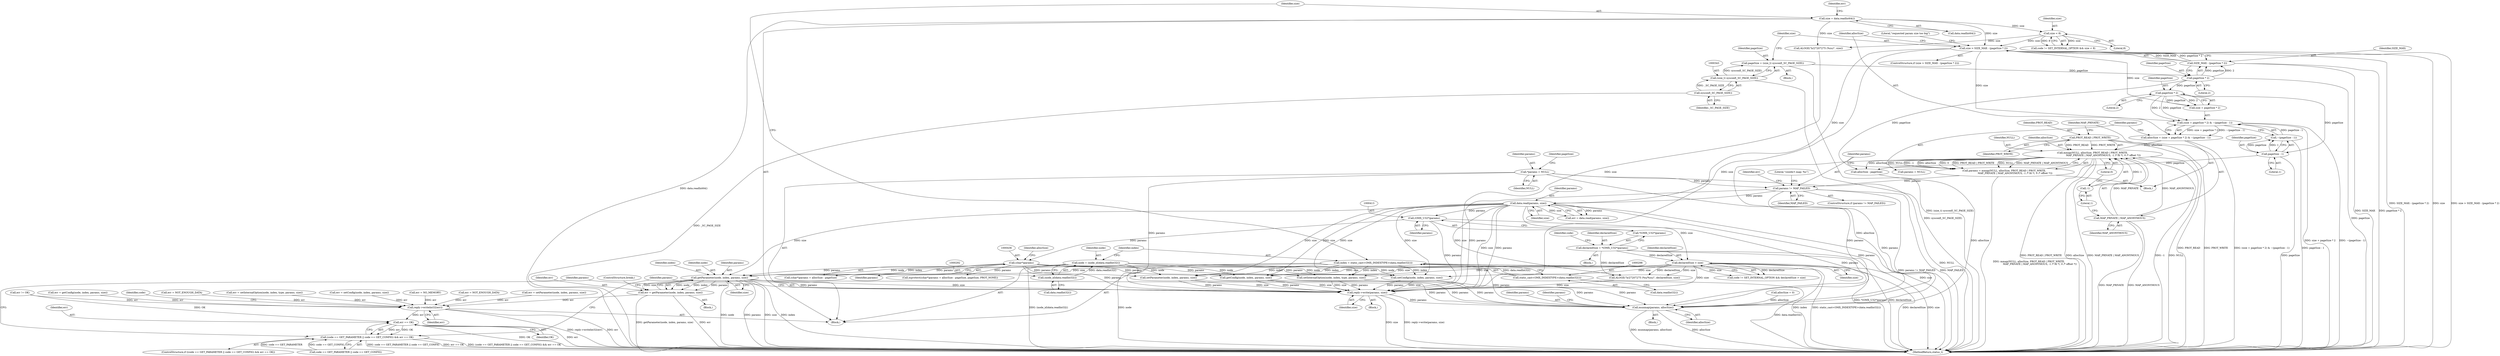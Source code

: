 digraph "0_Android_295c883fe3105b19bcd0f9e07d54c6b589fc5bff@pointer" {
"1000449" [label="(Call,getParameter(node, index, params, size))"];
"1000289" [label="(Call,node = (node_id)data.readInt32())"];
"1000291" [label="(Call,(node_id)data.readInt32())"];
"1000295" [label="(Call,index = static_cast<OMX_INDEXTYPE>(data.readInt32()))"];
"1000297" [label="(Call,static_cast<OMX_INDEXTYPE>(data.readInt32()))"];
"1000435" [label="(Call,(char*)params)"];
"1000412" [label="(Call,(OMX_U32*)params)"];
"1000392" [label="(Call,data.read(params, size))"];
"1000386" [label="(Call,params != MAP_FAILED)"];
"1000309" [label="(Call,*params = NULL)"];
"1000371" [label="(Call,params = mmap(NULL, allocSize, PROT_READ | PROT_WRITE,\n                            MAP_PRIVATE | MAP_ANONYMOUS, -1 /* fd */, 0 /* offset */))"];
"1000373" [label="(Call,mmap(NULL, allocSize, PROT_READ | PROT_WRITE,\n                            MAP_PRIVATE | MAP_ANONYMOUS, -1 /* fd */, 0 /* offset */))"];
"1000359" [label="(Call,allocSize = (size + pageSize * 2) & ~(pageSize - 1))"];
"1000361" [label="(Call,(size + pageSize * 2) & ~(pageSize - 1))"];
"1000347" [label="(Call,size > SIZE_MAX - (pageSize * 2))"];
"1000325" [label="(Call,size < 8)"];
"1000301" [label="(Call,size = data.readInt64())"];
"1000349" [label="(Call,SIZE_MAX - (pageSize * 2))"];
"1000351" [label="(Call,pageSize * 2)"];
"1000340" [label="(Call,pageSize = (size_t) sysconf(_SC_PAGE_SIZE))"];
"1000342" [label="(Call,(size_t) sysconf(_SC_PAGE_SIZE))"];
"1000344" [label="(Call,sysconf(_SC_PAGE_SIZE))"];
"1000364" [label="(Call,pageSize * 2)"];
"1000367" [label="(Call,~(pageSize - 1))"];
"1000368" [label="(Call,pageSize - 1)"];
"1000376" [label="(Call,PROT_READ | PROT_WRITE)"];
"1000379" [label="(Call,MAP_PRIVATE | MAP_ANONYMOUS)"];
"1000382" [label="(Call,-1)"];
"1000420" [label="(Call,declaredSize > size)"];
"1000409" [label="(Call,declaredSize = *(OMX_U32*)params)"];
"1000447" [label="(Call,err = getParameter(node, index, params, size))"];
"1000507" [label="(Call,reply->writeInt32(err))"];
"1000518" [label="(Call,err == OK)"];
"1000510" [label="(Call,(code == GET_PARAMETER || code == GET_CONFIG) && err == OK)"];
"1000522" [label="(Call,reply->write(params, size))"];
"1000528" [label="(Call,munmap(params, allocSize))"];
"1000510" [label="(Call,(code == GET_PARAMETER || code == GET_CONFIG) && err == OK)"];
"1000297" [label="(Call,static_cast<OMX_INDEXTYPE>(data.readInt32()))"];
"1000310" [label="(Identifier,params)"];
"1000349" [label="(Call,SIZE_MAX - (pageSize * 2))"];
"1000416" [label="(Call,code != SET_INTERNAL_OPTION && declaredSize > size)"];
"1000321" [label="(Call,code != SET_INTERNAL_OPTION && size < 8)"];
"1000524" [label="(Identifier,size)"];
"1000384" [label="(Literal,0)"];
"1000434" [label="(Call,(char*)params + allocSize - pageSize)"];
"1000420" [label="(Call,declaredSize > size)"];
"1000325" [label="(Call,size < 8)"];
"1000520" [label="(Identifier,OK)"];
"1000509" [label="(ControlStructure,if ((code == GET_PARAMETER || code == GET_CONFIG) && err == OK))"];
"1000337" [label="(Call,err = NO_MEMORY)"];
"1000449" [label="(Call,getParameter(node, index, params, size))"];
"1000348" [label="(Identifier,size)"];
"1000453" [label="(Identifier,size)"];
"1000295" [label="(Call,index = static_cast<OMX_INDEXTYPE>(data.readInt32()))"];
"1000374" [label="(Identifier,NULL)"];
"1000311" [label="(Identifier,NULL)"];
"1000344" [label="(Call,sysconf(_SC_PAGE_SIZE))"];
"1000293" [label="(Call,data.readInt32())"];
"1000306" [label="(Identifier,err)"];
"1000382" [label="(Call,-1)"];
"1000421" [label="(Identifier,declaredSize)"];
"1000467" [label="(Call,getConfig(node, index, params, size))"];
"1001343" [label="(MethodReturn,status_t)"];
"1000352" [label="(Identifier,pageSize)"];
"1000392" [label="(Call,data.read(params, size))"];
"1000375" [label="(Identifier,allocSize)"];
"1000437" [label="(Identifier,params)"];
"1000422" [label="(Identifier,size)"];
"1000451" [label="(Identifier,index)"];
"1000369" [label="(Identifier,pageSize)"];
"1000385" [label="(ControlStructure,if (params != MAP_FAILED))"];
"1000317" [label="(Call,allocSize = 0)"];
"1000410" [label="(Identifier,declaredSize)"];
"1000405" [label="(Call,err = NOT_ENOUGH_DATA)"];
"1000394" [label="(Identifier,size)"];
"1000528" [label="(Call,munmap(params, allocSize))"];
"1000511" [label="(Call,code == GET_PARAMETER || code == GET_CONFIG)"];
"1000454" [label="(ControlStructure,break;)"];
"1000302" [label="(Identifier,size)"];
"1000350" [label="(Identifier,SIZE_MAX)"];
"1000360" [label="(Identifier,allocSize)"];
"1000356" [label="(Literal,\"requested param size too big\")"];
"1000396" [label="(Call,err != OK)"];
"1000518" [label="(Call,err == OK)"];
"1000370" [label="(Literal,1)"];
"1000530" [label="(Identifier,allocSize)"];
"1000522" [label="(Call,reply->write(params, size))"];
"1000387" [label="(Identifier,params)"];
"1000521" [label="(Block,)"];
"1000388" [label="(Identifier,MAP_FAILED)"];
"1000447" [label="(Call,err = getParameter(node, index, params, size))"];
"1000291" [label="(Call,(node_id)data.readInt32())"];
"1000373" [label="(Call,mmap(NULL, allocSize, PROT_READ | PROT_WRITE,\n                            MAP_PRIVATE | MAP_ANONYMOUS, -1 /* fd */, 0 /* offset */))"];
"1000353" [label="(Literal,2)"];
"1000361" [label="(Call,(size + pageSize * 2) & ~(pageSize - 1))"];
"1000377" [label="(Identifier,PROT_READ)"];
"1000368" [label="(Call,pageSize - 1)"];
"1000523" [label="(Identifier,params)"];
"1000345" [label="(Identifier,_SC_PAGE_SIZE)"];
"1000386" [label="(Call,params != MAP_FAILED)"];
"1000314" [label="(Identifier,pageSize)"];
"1000362" [label="(Call,size + pageSize * 2)"];
"1000347" [label="(Call,size > SIZE_MAX - (pageSize * 2))"];
"1000376" [label="(Call,PROT_READ | PROT_WRITE)"];
"1000424" [label="(Call,ALOGE(\"b/27207275 (%u/%zu)\", declaredSize, size))"];
"1000531" [label="(Call,params = NULL)"];
"1000336" [label="(Block,)"];
"1000433" [label="(Call,mprotect((char*)params + allocSize - pageSize, pageSize, PROT_NONE))"];
"1000342" [label="(Call,(size_t) sysconf(_SC_PAGE_SIZE))"];
"1000381" [label="(Identifier,MAP_ANONYMOUS)"];
"1000418" [label="(Identifier,code)"];
"1000283" [label="(Block,)"];
"1000367" [label="(Call,~(pageSize - 1))"];
"1000476" [label="(Call,setConfig(node, index, params, size))"];
"1000508" [label="(Identifier,err)"];
"1000359" [label="(Call,allocSize = (size + pageSize * 2) & ~(pageSize - 1))"];
"1000366" [label="(Literal,2)"];
"1000301" [label="(Call,size = data.readInt64())"];
"1000303" [label="(Call,data.readInt64())"];
"1000456" [label="(Call,err = setParameter(node, index, params, size))"];
"1000393" [label="(Identifier,params)"];
"1000341" [label="(Identifier,pageSize)"];
"1000299" [label="(Call,data.readInt32())"];
"1000529" [label="(Identifier,params)"];
"1000412" [label="(Call,(OMX_U32*)params)"];
"1000465" [label="(Call,err = getConfig(node, index, params, size))"];
"1000526" [label="(Identifier,params)"];
"1000448" [label="(Identifier,err)"];
"1000391" [label="(Identifier,err)"];
"1000296" [label="(Identifier,index)"];
"1000450" [label="(Identifier,node)"];
"1000527" [label="(Block,)"];
"1000513" [label="(Identifier,code)"];
"1000532" [label="(Identifier,params)"];
"1000290" [label="(Identifier,node)"];
"1000364" [label="(Call,pageSize * 2)"];
"1000458" [label="(Call,setParameter(node, index, params, size))"];
"1000309" [label="(Call,*params = NULL)"];
"1000346" [label="(ControlStructure,if (size > SIZE_MAX - (pageSize * 2)))"];
"1000438" [label="(Call,allocSize - pageSize)"];
"1000365" [label="(Identifier,pageSize)"];
"1000411" [label="(Call,*(OMX_U32*)params)"];
"1000379" [label="(Call,MAP_PRIVATE | MAP_ANONYMOUS)"];
"1000435" [label="(Call,(char*)params)"];
"1000329" [label="(Call,ALOGE(\"b/27207275 (%zu)\", size))"];
"1000305" [label="(Call,err = NOT_ENOUGH_DATA)"];
"1000358" [label="(Block,)"];
"1000372" [label="(Identifier,params)"];
"1000492" [label="(Call,setInternalOption(node, index, type, params, size))"];
"1000519" [label="(Identifier,err)"];
"1000340" [label="(Call,pageSize = (size_t) sysconf(_SC_PAGE_SIZE))"];
"1000507" [label="(Call,reply->writeInt32(err))"];
"1000390" [label="(Call,err = data.read(params, size))"];
"1000445" [label="(Block,)"];
"1000439" [label="(Identifier,allocSize)"];
"1000504" [label="(Literal,\"couldn't map: %s\")"];
"1000351" [label="(Call,pageSize * 2)"];
"1000490" [label="(Call,err = setInternalOption(node, index, type, params, size))"];
"1000404" [label="(Block,)"];
"1000452" [label="(Identifier,params)"];
"1000326" [label="(Identifier,size)"];
"1000371" [label="(Call,params = mmap(NULL, allocSize, PROT_READ | PROT_WRITE,\n                            MAP_PRIVATE | MAP_ANONYMOUS, -1 /* fd */, 0 /* offset */))"];
"1000378" [label="(Identifier,PROT_WRITE)"];
"1000409" [label="(Call,declaredSize = *(OMX_U32*)params)"];
"1000380" [label="(Identifier,MAP_PRIVATE)"];
"1000383" [label="(Literal,1)"];
"1000327" [label="(Literal,8)"];
"1000474" [label="(Call,err = setConfig(node, index, params, size))"];
"1000289" [label="(Call,node = (node_id)data.readInt32())"];
"1000414" [label="(Identifier,params)"];
"1000449" -> "1000447"  [label="AST: "];
"1000449" -> "1000453"  [label="CFG: "];
"1000450" -> "1000449"  [label="AST: "];
"1000451" -> "1000449"  [label="AST: "];
"1000452" -> "1000449"  [label="AST: "];
"1000453" -> "1000449"  [label="AST: "];
"1000447" -> "1000449"  [label="CFG: "];
"1000449" -> "1001343"  [label="DDG: node"];
"1000449" -> "1001343"  [label="DDG: params"];
"1000449" -> "1001343"  [label="DDG: size"];
"1000449" -> "1001343"  [label="DDG: index"];
"1000449" -> "1000447"  [label="DDG: node"];
"1000449" -> "1000447"  [label="DDG: index"];
"1000449" -> "1000447"  [label="DDG: params"];
"1000449" -> "1000447"  [label="DDG: size"];
"1000289" -> "1000449"  [label="DDG: node"];
"1000295" -> "1000449"  [label="DDG: index"];
"1000435" -> "1000449"  [label="DDG: params"];
"1000392" -> "1000449"  [label="DDG: size"];
"1000420" -> "1000449"  [label="DDG: size"];
"1000449" -> "1000522"  [label="DDG: params"];
"1000449" -> "1000522"  [label="DDG: size"];
"1000449" -> "1000528"  [label="DDG: params"];
"1000289" -> "1000283"  [label="AST: "];
"1000289" -> "1000291"  [label="CFG: "];
"1000290" -> "1000289"  [label="AST: "];
"1000291" -> "1000289"  [label="AST: "];
"1000296" -> "1000289"  [label="CFG: "];
"1000289" -> "1001343"  [label="DDG: (node_id)data.readInt32()"];
"1000289" -> "1001343"  [label="DDG: node"];
"1000291" -> "1000289"  [label="DDG: data.readInt32()"];
"1000289" -> "1000458"  [label="DDG: node"];
"1000289" -> "1000467"  [label="DDG: node"];
"1000289" -> "1000476"  [label="DDG: node"];
"1000289" -> "1000492"  [label="DDG: node"];
"1000291" -> "1000293"  [label="CFG: "];
"1000292" -> "1000291"  [label="AST: "];
"1000293" -> "1000291"  [label="AST: "];
"1000295" -> "1000283"  [label="AST: "];
"1000295" -> "1000297"  [label="CFG: "];
"1000296" -> "1000295"  [label="AST: "];
"1000297" -> "1000295"  [label="AST: "];
"1000302" -> "1000295"  [label="CFG: "];
"1000295" -> "1001343"  [label="DDG: index"];
"1000295" -> "1001343"  [label="DDG: static_cast<OMX_INDEXTYPE>(data.readInt32())"];
"1000297" -> "1000295"  [label="DDG: data.readInt32()"];
"1000295" -> "1000458"  [label="DDG: index"];
"1000295" -> "1000467"  [label="DDG: index"];
"1000295" -> "1000476"  [label="DDG: index"];
"1000295" -> "1000492"  [label="DDG: index"];
"1000297" -> "1000299"  [label="CFG: "];
"1000298" -> "1000297"  [label="AST: "];
"1000299" -> "1000297"  [label="AST: "];
"1000297" -> "1001343"  [label="DDG: data.readInt32()"];
"1000435" -> "1000434"  [label="AST: "];
"1000435" -> "1000437"  [label="CFG: "];
"1000436" -> "1000435"  [label="AST: "];
"1000437" -> "1000435"  [label="AST: "];
"1000439" -> "1000435"  [label="CFG: "];
"1000435" -> "1000433"  [label="DDG: params"];
"1000435" -> "1000434"  [label="DDG: params"];
"1000412" -> "1000435"  [label="DDG: params"];
"1000435" -> "1000458"  [label="DDG: params"];
"1000435" -> "1000467"  [label="DDG: params"];
"1000435" -> "1000476"  [label="DDG: params"];
"1000435" -> "1000492"  [label="DDG: params"];
"1000435" -> "1000522"  [label="DDG: params"];
"1000435" -> "1000528"  [label="DDG: params"];
"1000412" -> "1000411"  [label="AST: "];
"1000412" -> "1000414"  [label="CFG: "];
"1000413" -> "1000412"  [label="AST: "];
"1000414" -> "1000412"  [label="AST: "];
"1000411" -> "1000412"  [label="CFG: "];
"1000392" -> "1000412"  [label="DDG: params"];
"1000412" -> "1000522"  [label="DDG: params"];
"1000412" -> "1000528"  [label="DDG: params"];
"1000392" -> "1000390"  [label="AST: "];
"1000392" -> "1000394"  [label="CFG: "];
"1000393" -> "1000392"  [label="AST: "];
"1000394" -> "1000392"  [label="AST: "];
"1000390" -> "1000392"  [label="CFG: "];
"1000392" -> "1001343"  [label="DDG: size"];
"1000392" -> "1000390"  [label="DDG: params"];
"1000392" -> "1000390"  [label="DDG: size"];
"1000386" -> "1000392"  [label="DDG: params"];
"1000347" -> "1000392"  [label="DDG: size"];
"1000392" -> "1000420"  [label="DDG: size"];
"1000392" -> "1000424"  [label="DDG: size"];
"1000392" -> "1000458"  [label="DDG: size"];
"1000392" -> "1000467"  [label="DDG: size"];
"1000392" -> "1000476"  [label="DDG: size"];
"1000392" -> "1000492"  [label="DDG: size"];
"1000392" -> "1000522"  [label="DDG: params"];
"1000392" -> "1000522"  [label="DDG: size"];
"1000392" -> "1000528"  [label="DDG: params"];
"1000386" -> "1000385"  [label="AST: "];
"1000386" -> "1000388"  [label="CFG: "];
"1000387" -> "1000386"  [label="AST: "];
"1000388" -> "1000386"  [label="AST: "];
"1000391" -> "1000386"  [label="CFG: "];
"1000504" -> "1000386"  [label="CFG: "];
"1000386" -> "1001343"  [label="DDG: MAP_FAILED"];
"1000386" -> "1001343"  [label="DDG: params != MAP_FAILED"];
"1000309" -> "1000386"  [label="DDG: params"];
"1000371" -> "1000386"  [label="DDG: params"];
"1000386" -> "1000522"  [label="DDG: params"];
"1000386" -> "1000528"  [label="DDG: params"];
"1000309" -> "1000283"  [label="AST: "];
"1000309" -> "1000311"  [label="CFG: "];
"1000310" -> "1000309"  [label="AST: "];
"1000311" -> "1000309"  [label="AST: "];
"1000314" -> "1000309"  [label="CFG: "];
"1000309" -> "1001343"  [label="DDG: NULL"];
"1000309" -> "1000522"  [label="DDG: params"];
"1000309" -> "1000528"  [label="DDG: params"];
"1000371" -> "1000358"  [label="AST: "];
"1000371" -> "1000373"  [label="CFG: "];
"1000372" -> "1000371"  [label="AST: "];
"1000373" -> "1000371"  [label="AST: "];
"1000387" -> "1000371"  [label="CFG: "];
"1000371" -> "1001343"  [label="DDG: mmap(NULL, allocSize, PROT_READ | PROT_WRITE,\n                            MAP_PRIVATE | MAP_ANONYMOUS, -1 /* fd */, 0 /* offset */)"];
"1000373" -> "1000371"  [label="DDG: -1"];
"1000373" -> "1000371"  [label="DDG: allocSize"];
"1000373" -> "1000371"  [label="DDG: 0"];
"1000373" -> "1000371"  [label="DDG: PROT_READ | PROT_WRITE"];
"1000373" -> "1000371"  [label="DDG: NULL"];
"1000373" -> "1000371"  [label="DDG: MAP_PRIVATE | MAP_ANONYMOUS"];
"1000373" -> "1000384"  [label="CFG: "];
"1000374" -> "1000373"  [label="AST: "];
"1000375" -> "1000373"  [label="AST: "];
"1000376" -> "1000373"  [label="AST: "];
"1000379" -> "1000373"  [label="AST: "];
"1000382" -> "1000373"  [label="AST: "];
"1000384" -> "1000373"  [label="AST: "];
"1000373" -> "1001343"  [label="DDG: PROT_READ | PROT_WRITE"];
"1000373" -> "1001343"  [label="DDG: allocSize"];
"1000373" -> "1001343"  [label="DDG: MAP_PRIVATE | MAP_ANONYMOUS"];
"1000373" -> "1001343"  [label="DDG: -1"];
"1000373" -> "1001343"  [label="DDG: NULL"];
"1000359" -> "1000373"  [label="DDG: allocSize"];
"1000376" -> "1000373"  [label="DDG: PROT_READ"];
"1000376" -> "1000373"  [label="DDG: PROT_WRITE"];
"1000379" -> "1000373"  [label="DDG: MAP_PRIVATE"];
"1000379" -> "1000373"  [label="DDG: MAP_ANONYMOUS"];
"1000382" -> "1000373"  [label="DDG: 1"];
"1000373" -> "1000438"  [label="DDG: allocSize"];
"1000373" -> "1000528"  [label="DDG: allocSize"];
"1000373" -> "1000531"  [label="DDG: NULL"];
"1000359" -> "1000358"  [label="AST: "];
"1000359" -> "1000361"  [label="CFG: "];
"1000360" -> "1000359"  [label="AST: "];
"1000361" -> "1000359"  [label="AST: "];
"1000372" -> "1000359"  [label="CFG: "];
"1000359" -> "1001343"  [label="DDG: (size + pageSize * 2) & ~(pageSize - 1)"];
"1000361" -> "1000359"  [label="DDG: size + pageSize * 2"];
"1000361" -> "1000359"  [label="DDG: ~(pageSize - 1)"];
"1000361" -> "1000367"  [label="CFG: "];
"1000362" -> "1000361"  [label="AST: "];
"1000367" -> "1000361"  [label="AST: "];
"1000361" -> "1001343"  [label="DDG: ~(pageSize - 1)"];
"1000361" -> "1001343"  [label="DDG: size + pageSize * 2"];
"1000347" -> "1000361"  [label="DDG: size"];
"1000364" -> "1000361"  [label="DDG: pageSize"];
"1000364" -> "1000361"  [label="DDG: 2"];
"1000367" -> "1000361"  [label="DDG: pageSize - 1"];
"1000347" -> "1000346"  [label="AST: "];
"1000347" -> "1000349"  [label="CFG: "];
"1000348" -> "1000347"  [label="AST: "];
"1000349" -> "1000347"  [label="AST: "];
"1000356" -> "1000347"  [label="CFG: "];
"1000360" -> "1000347"  [label="CFG: "];
"1000347" -> "1001343"  [label="DDG: SIZE_MAX - (pageSize * 2)"];
"1000347" -> "1001343"  [label="DDG: size"];
"1000347" -> "1001343"  [label="DDG: size > SIZE_MAX - (pageSize * 2)"];
"1000325" -> "1000347"  [label="DDG: size"];
"1000301" -> "1000347"  [label="DDG: size"];
"1000349" -> "1000347"  [label="DDG: SIZE_MAX"];
"1000349" -> "1000347"  [label="DDG: pageSize * 2"];
"1000347" -> "1000362"  [label="DDG: size"];
"1000347" -> "1000522"  [label="DDG: size"];
"1000325" -> "1000321"  [label="AST: "];
"1000325" -> "1000327"  [label="CFG: "];
"1000326" -> "1000325"  [label="AST: "];
"1000327" -> "1000325"  [label="AST: "];
"1000321" -> "1000325"  [label="CFG: "];
"1000325" -> "1000321"  [label="DDG: size"];
"1000325" -> "1000321"  [label="DDG: 8"];
"1000301" -> "1000325"  [label="DDG: size"];
"1000325" -> "1000329"  [label="DDG: size"];
"1000301" -> "1000283"  [label="AST: "];
"1000301" -> "1000303"  [label="CFG: "];
"1000302" -> "1000301"  [label="AST: "];
"1000303" -> "1000301"  [label="AST: "];
"1000306" -> "1000301"  [label="CFG: "];
"1000301" -> "1001343"  [label="DDG: data.readInt64()"];
"1000301" -> "1000329"  [label="DDG: size"];
"1000349" -> "1000351"  [label="CFG: "];
"1000350" -> "1000349"  [label="AST: "];
"1000351" -> "1000349"  [label="AST: "];
"1000349" -> "1001343"  [label="DDG: pageSize * 2"];
"1000349" -> "1001343"  [label="DDG: SIZE_MAX"];
"1000351" -> "1000349"  [label="DDG: pageSize"];
"1000351" -> "1000349"  [label="DDG: 2"];
"1000351" -> "1000353"  [label="CFG: "];
"1000352" -> "1000351"  [label="AST: "];
"1000353" -> "1000351"  [label="AST: "];
"1000351" -> "1001343"  [label="DDG: pageSize"];
"1000340" -> "1000351"  [label="DDG: pageSize"];
"1000351" -> "1000364"  [label="DDG: pageSize"];
"1000351" -> "1000438"  [label="DDG: pageSize"];
"1000340" -> "1000336"  [label="AST: "];
"1000340" -> "1000342"  [label="CFG: "];
"1000341" -> "1000340"  [label="AST: "];
"1000342" -> "1000340"  [label="AST: "];
"1000348" -> "1000340"  [label="CFG: "];
"1000340" -> "1001343"  [label="DDG: (size_t) sysconf(_SC_PAGE_SIZE)"];
"1000342" -> "1000340"  [label="DDG: sysconf(_SC_PAGE_SIZE)"];
"1000342" -> "1000344"  [label="CFG: "];
"1000343" -> "1000342"  [label="AST: "];
"1000344" -> "1000342"  [label="AST: "];
"1000342" -> "1001343"  [label="DDG: sysconf(_SC_PAGE_SIZE)"];
"1000344" -> "1000342"  [label="DDG: _SC_PAGE_SIZE"];
"1000344" -> "1000345"  [label="CFG: "];
"1000345" -> "1000344"  [label="AST: "];
"1000344" -> "1001343"  [label="DDG: _SC_PAGE_SIZE"];
"1000364" -> "1000362"  [label="AST: "];
"1000364" -> "1000366"  [label="CFG: "];
"1000365" -> "1000364"  [label="AST: "];
"1000366" -> "1000364"  [label="AST: "];
"1000362" -> "1000364"  [label="CFG: "];
"1000364" -> "1000362"  [label="DDG: pageSize"];
"1000364" -> "1000362"  [label="DDG: 2"];
"1000364" -> "1000368"  [label="DDG: pageSize"];
"1000367" -> "1000368"  [label="CFG: "];
"1000368" -> "1000367"  [label="AST: "];
"1000367" -> "1001343"  [label="DDG: pageSize - 1"];
"1000368" -> "1000367"  [label="DDG: pageSize"];
"1000368" -> "1000367"  [label="DDG: 1"];
"1000368" -> "1000370"  [label="CFG: "];
"1000369" -> "1000368"  [label="AST: "];
"1000370" -> "1000368"  [label="AST: "];
"1000368" -> "1001343"  [label="DDG: pageSize"];
"1000368" -> "1000438"  [label="DDG: pageSize"];
"1000376" -> "1000378"  [label="CFG: "];
"1000377" -> "1000376"  [label="AST: "];
"1000378" -> "1000376"  [label="AST: "];
"1000380" -> "1000376"  [label="CFG: "];
"1000376" -> "1001343"  [label="DDG: PROT_READ"];
"1000376" -> "1001343"  [label="DDG: PROT_WRITE"];
"1000379" -> "1000381"  [label="CFG: "];
"1000380" -> "1000379"  [label="AST: "];
"1000381" -> "1000379"  [label="AST: "];
"1000383" -> "1000379"  [label="CFG: "];
"1000379" -> "1001343"  [label="DDG: MAP_PRIVATE"];
"1000379" -> "1001343"  [label="DDG: MAP_ANONYMOUS"];
"1000382" -> "1000383"  [label="CFG: "];
"1000383" -> "1000382"  [label="AST: "];
"1000384" -> "1000382"  [label="CFG: "];
"1000420" -> "1000416"  [label="AST: "];
"1000420" -> "1000422"  [label="CFG: "];
"1000421" -> "1000420"  [label="AST: "];
"1000422" -> "1000420"  [label="AST: "];
"1000416" -> "1000420"  [label="CFG: "];
"1000420" -> "1001343"  [label="DDG: size"];
"1000420" -> "1001343"  [label="DDG: declaredSize"];
"1000420" -> "1000416"  [label="DDG: declaredSize"];
"1000420" -> "1000416"  [label="DDG: size"];
"1000409" -> "1000420"  [label="DDG: declaredSize"];
"1000420" -> "1000424"  [label="DDG: declaredSize"];
"1000420" -> "1000424"  [label="DDG: size"];
"1000420" -> "1000458"  [label="DDG: size"];
"1000420" -> "1000467"  [label="DDG: size"];
"1000420" -> "1000476"  [label="DDG: size"];
"1000420" -> "1000492"  [label="DDG: size"];
"1000420" -> "1000522"  [label="DDG: size"];
"1000409" -> "1000404"  [label="AST: "];
"1000409" -> "1000411"  [label="CFG: "];
"1000410" -> "1000409"  [label="AST: "];
"1000411" -> "1000409"  [label="AST: "];
"1000418" -> "1000409"  [label="CFG: "];
"1000409" -> "1001343"  [label="DDG: *(OMX_U32*)params"];
"1000409" -> "1001343"  [label="DDG: declaredSize"];
"1000409" -> "1000424"  [label="DDG: declaredSize"];
"1000447" -> "1000445"  [label="AST: "];
"1000448" -> "1000447"  [label="AST: "];
"1000454" -> "1000447"  [label="CFG: "];
"1000447" -> "1001343"  [label="DDG: getParameter(node, index, params, size)"];
"1000447" -> "1001343"  [label="DDG: err"];
"1000447" -> "1000507"  [label="DDG: err"];
"1000507" -> "1000283"  [label="AST: "];
"1000507" -> "1000508"  [label="CFG: "];
"1000508" -> "1000507"  [label="AST: "];
"1000513" -> "1000507"  [label="CFG: "];
"1000507" -> "1001343"  [label="DDG: reply->writeInt32(err)"];
"1000507" -> "1001343"  [label="DDG: err"];
"1000396" -> "1000507"  [label="DDG: err"];
"1000456" -> "1000507"  [label="DDG: err"];
"1000337" -> "1000507"  [label="DDG: err"];
"1000474" -> "1000507"  [label="DDG: err"];
"1000405" -> "1000507"  [label="DDG: err"];
"1000465" -> "1000507"  [label="DDG: err"];
"1000490" -> "1000507"  [label="DDG: err"];
"1000305" -> "1000507"  [label="DDG: err"];
"1000507" -> "1000518"  [label="DDG: err"];
"1000518" -> "1000510"  [label="AST: "];
"1000518" -> "1000520"  [label="CFG: "];
"1000519" -> "1000518"  [label="AST: "];
"1000520" -> "1000518"  [label="AST: "];
"1000510" -> "1000518"  [label="CFG: "];
"1000518" -> "1001343"  [label="DDG: OK"];
"1000518" -> "1001343"  [label="DDG: err"];
"1000518" -> "1000510"  [label="DDG: err"];
"1000518" -> "1000510"  [label="DDG: OK"];
"1000396" -> "1000518"  [label="DDG: OK"];
"1000510" -> "1000509"  [label="AST: "];
"1000510" -> "1000511"  [label="CFG: "];
"1000511" -> "1000510"  [label="AST: "];
"1000523" -> "1000510"  [label="CFG: "];
"1000526" -> "1000510"  [label="CFG: "];
"1000510" -> "1001343"  [label="DDG: code == GET_PARAMETER || code == GET_CONFIG"];
"1000510" -> "1001343"  [label="DDG: err == OK"];
"1000510" -> "1001343"  [label="DDG: (code == GET_PARAMETER || code == GET_CONFIG) && err == OK"];
"1000511" -> "1000510"  [label="DDG: code == GET_PARAMETER"];
"1000511" -> "1000510"  [label="DDG: code == GET_CONFIG"];
"1000522" -> "1000521"  [label="AST: "];
"1000522" -> "1000524"  [label="CFG: "];
"1000523" -> "1000522"  [label="AST: "];
"1000524" -> "1000522"  [label="AST: "];
"1000526" -> "1000522"  [label="CFG: "];
"1000522" -> "1001343"  [label="DDG: size"];
"1000522" -> "1001343"  [label="DDG: reply->write(params, size)"];
"1000458" -> "1000522"  [label="DDG: params"];
"1000458" -> "1000522"  [label="DDG: size"];
"1000492" -> "1000522"  [label="DDG: params"];
"1000492" -> "1000522"  [label="DDG: size"];
"1000467" -> "1000522"  [label="DDG: params"];
"1000467" -> "1000522"  [label="DDG: size"];
"1000476" -> "1000522"  [label="DDG: params"];
"1000476" -> "1000522"  [label="DDG: size"];
"1000329" -> "1000522"  [label="DDG: size"];
"1000424" -> "1000522"  [label="DDG: size"];
"1000522" -> "1000528"  [label="DDG: params"];
"1000528" -> "1000527"  [label="AST: "];
"1000528" -> "1000530"  [label="CFG: "];
"1000529" -> "1000528"  [label="AST: "];
"1000530" -> "1000528"  [label="AST: "];
"1000532" -> "1000528"  [label="CFG: "];
"1000528" -> "1001343"  [label="DDG: munmap(params, allocSize)"];
"1000528" -> "1001343"  [label="DDG: allocSize"];
"1000458" -> "1000528"  [label="DDG: params"];
"1000492" -> "1000528"  [label="DDG: params"];
"1000467" -> "1000528"  [label="DDG: params"];
"1000476" -> "1000528"  [label="DDG: params"];
"1000317" -> "1000528"  [label="DDG: allocSize"];
"1000438" -> "1000528"  [label="DDG: allocSize"];
}
